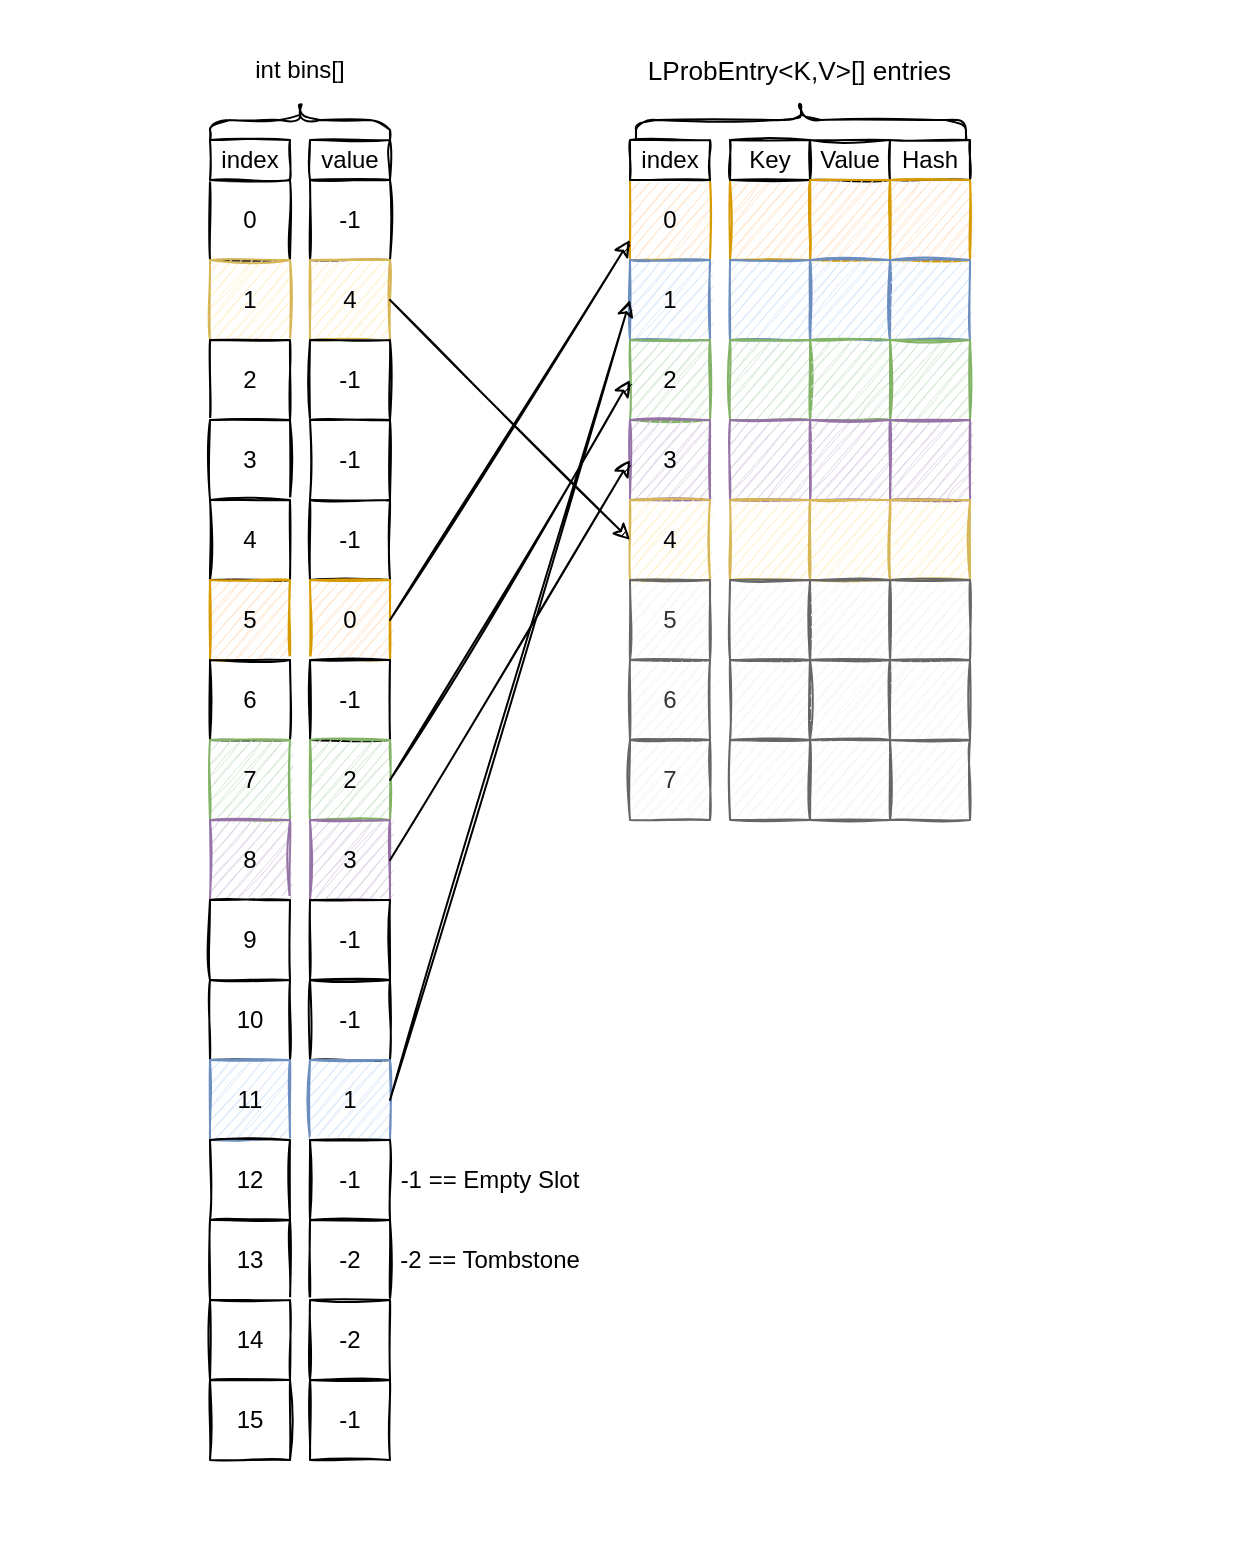<mxfile version="15.7.3" type="device"><diagram id="VCyB2EEjFXAmhxJNw5qE" name="Page-1"><mxGraphModel dx="1106" dy="920" grid="1" gridSize="10" guides="1" tooltips="1" connect="1" arrows="1" fold="1" page="1" pageScale="1" pageWidth="827" pageHeight="1169" math="0" shadow="0"><root><mxCell id="0"/><mxCell id="1" parent="0"/><mxCell id="gwKR9rSB44sMAs582ZvM-1" value="0" style="rounded=0;whiteSpace=wrap;html=1;sketch=1;" vertex="1" parent="1"><mxGeometry x="150" y="160" width="40" height="40" as="geometry"/></mxCell><mxCell id="gwKR9rSB44sMAs582ZvM-2" value="1" style="rounded=0;whiteSpace=wrap;html=1;sketch=1;fillColor=#fff2cc;strokeColor=#d6b656;" vertex="1" parent="1"><mxGeometry x="150" y="200" width="40" height="40" as="geometry"/></mxCell><mxCell id="gwKR9rSB44sMAs582ZvM-3" value="2" style="rounded=0;whiteSpace=wrap;html=1;sketch=1;" vertex="1" parent="1"><mxGeometry x="150" y="240" width="40" height="40" as="geometry"/></mxCell><mxCell id="gwKR9rSB44sMAs582ZvM-4" value="3" style="rounded=0;whiteSpace=wrap;html=1;sketch=1;" vertex="1" parent="1"><mxGeometry x="150" y="280" width="40" height="40" as="geometry"/></mxCell><mxCell id="gwKR9rSB44sMAs582ZvM-5" value="4" style="rounded=0;whiteSpace=wrap;html=1;sketch=1;" vertex="1" parent="1"><mxGeometry x="150" y="320" width="40" height="40" as="geometry"/></mxCell><mxCell id="gwKR9rSB44sMAs582ZvM-6" value="5" style="rounded=0;whiteSpace=wrap;html=1;sketch=1;fillColor=#ffe6cc;strokeColor=#d79b00;" vertex="1" parent="1"><mxGeometry x="150" y="360" width="40" height="40" as="geometry"/></mxCell><mxCell id="gwKR9rSB44sMAs582ZvM-7" value="6" style="rounded=0;whiteSpace=wrap;html=1;sketch=1;" vertex="1" parent="1"><mxGeometry x="150" y="400" width="40" height="40" as="geometry"/></mxCell><mxCell id="gwKR9rSB44sMAs582ZvM-8" value="7" style="rounded=0;whiteSpace=wrap;html=1;sketch=1;fillColor=#d5e8d4;strokeColor=#82b366;" vertex="1" parent="1"><mxGeometry x="150" y="440" width="40" height="40" as="geometry"/></mxCell><mxCell id="gwKR9rSB44sMAs582ZvM-9" value="8" style="rounded=0;whiteSpace=wrap;html=1;sketch=1;fillColor=#e1d5e7;strokeColor=#9673a6;" vertex="1" parent="1"><mxGeometry x="150" y="480" width="40" height="40" as="geometry"/></mxCell><mxCell id="gwKR9rSB44sMAs582ZvM-10" value="9" style="rounded=0;whiteSpace=wrap;html=1;sketch=1;" vertex="1" parent="1"><mxGeometry x="150" y="520" width="40" height="40" as="geometry"/></mxCell><mxCell id="gwKR9rSB44sMAs582ZvM-11" value="10" style="rounded=0;whiteSpace=wrap;html=1;sketch=1;" vertex="1" parent="1"><mxGeometry x="150" y="560" width="40" height="40" as="geometry"/></mxCell><mxCell id="gwKR9rSB44sMAs582ZvM-12" value="11" style="rounded=0;whiteSpace=wrap;html=1;sketch=1;fillColor=#dae8fc;strokeColor=#6c8ebf;" vertex="1" parent="1"><mxGeometry x="150" y="600" width="40" height="40" as="geometry"/></mxCell><mxCell id="gwKR9rSB44sMAs582ZvM-13" value="12" style="rounded=0;whiteSpace=wrap;html=1;sketch=1;" vertex="1" parent="1"><mxGeometry x="150" y="640" width="40" height="40" as="geometry"/></mxCell><mxCell id="gwKR9rSB44sMAs582ZvM-14" value="13" style="rounded=0;whiteSpace=wrap;html=1;sketch=1;" vertex="1" parent="1"><mxGeometry x="150" y="680" width="40" height="40" as="geometry"/></mxCell><mxCell id="gwKR9rSB44sMAs582ZvM-15" value="14" style="rounded=0;whiteSpace=wrap;html=1;sketch=1;" vertex="1" parent="1"><mxGeometry x="150" y="720" width="40" height="40" as="geometry"/></mxCell><mxCell id="gwKR9rSB44sMAs582ZvM-16" value="15" style="rounded=0;whiteSpace=wrap;html=1;sketch=1;" vertex="1" parent="1"><mxGeometry x="150" y="760" width="40" height="40" as="geometry"/></mxCell><mxCell id="gwKR9rSB44sMAs582ZvM-17" value="0" style="rounded=0;whiteSpace=wrap;html=1;sketch=1;fillColor=#ffe6cc;strokeColor=#d79b00;" vertex="1" parent="1"><mxGeometry x="360" y="160" width="40" height="40" as="geometry"/></mxCell><mxCell id="gwKR9rSB44sMAs582ZvM-18" value="1" style="rounded=0;whiteSpace=wrap;html=1;sketch=1;fillColor=#dae8fc;strokeColor=#6c8ebf;" vertex="1" parent="1"><mxGeometry x="360" y="200" width="40" height="40" as="geometry"/></mxCell><mxCell id="gwKR9rSB44sMAs582ZvM-19" value="2" style="rounded=0;whiteSpace=wrap;html=1;sketch=1;fillColor=#d5e8d4;strokeColor=#82b366;" vertex="1" parent="1"><mxGeometry x="360" y="240" width="40" height="40" as="geometry"/></mxCell><mxCell id="gwKR9rSB44sMAs582ZvM-20" value="3" style="rounded=0;whiteSpace=wrap;html=1;sketch=1;fillColor=#e1d5e7;strokeColor=#9673a6;" vertex="1" parent="1"><mxGeometry x="360" y="280" width="40" height="40" as="geometry"/></mxCell><mxCell id="gwKR9rSB44sMAs582ZvM-21" value="4" style="rounded=0;whiteSpace=wrap;html=1;sketch=1;fillColor=#fff2cc;strokeColor=#d6b656;" vertex="1" parent="1"><mxGeometry x="360" y="320" width="40" height="40" as="geometry"/></mxCell><mxCell id="gwKR9rSB44sMAs582ZvM-22" value="5" style="rounded=0;whiteSpace=wrap;html=1;sketch=1;fillColor=#f5f5f5;fontColor=#333333;strokeColor=#666666;" vertex="1" parent="1"><mxGeometry x="360" y="360" width="40" height="40" as="geometry"/></mxCell><mxCell id="gwKR9rSB44sMAs582ZvM-23" value="6" style="rounded=0;whiteSpace=wrap;html=1;sketch=1;fillColor=#f5f5f5;fontColor=#333333;strokeColor=#666666;" vertex="1" parent="1"><mxGeometry x="360" y="400" width="40" height="40" as="geometry"/></mxCell><mxCell id="gwKR9rSB44sMAs582ZvM-24" value="7" style="rounded=0;whiteSpace=wrap;html=1;sketch=1;fillColor=#f5f5f5;fontColor=#333333;strokeColor=#666666;" vertex="1" parent="1"><mxGeometry x="360" y="440" width="40" height="40" as="geometry"/></mxCell><mxCell id="gwKR9rSB44sMAs582ZvM-25" value="" style="rounded=0;whiteSpace=wrap;html=1;sketch=1;fillColor=#ffe6cc;strokeColor=#d79b00;" vertex="1" parent="1"><mxGeometry x="410" y="160" width="40" height="40" as="geometry"/></mxCell><mxCell id="gwKR9rSB44sMAs582ZvM-26" value="" style="rounded=0;whiteSpace=wrap;html=1;sketch=1;fillColor=#dae8fc;strokeColor=#6c8ebf;" vertex="1" parent="1"><mxGeometry x="410" y="200" width="40" height="40" as="geometry"/></mxCell><mxCell id="gwKR9rSB44sMAs582ZvM-27" value="" style="rounded=0;whiteSpace=wrap;html=1;sketch=1;fillColor=#d5e8d4;strokeColor=#82b366;" vertex="1" parent="1"><mxGeometry x="410" y="240" width="40" height="40" as="geometry"/></mxCell><mxCell id="gwKR9rSB44sMAs582ZvM-28" value="" style="rounded=0;whiteSpace=wrap;html=1;sketch=1;fillColor=#e1d5e7;strokeColor=#9673a6;" vertex="1" parent="1"><mxGeometry x="410" y="280" width="40" height="40" as="geometry"/></mxCell><mxCell id="gwKR9rSB44sMAs582ZvM-29" value="" style="rounded=0;whiteSpace=wrap;html=1;sketch=1;fillColor=#fff2cc;strokeColor=#d6b656;" vertex="1" parent="1"><mxGeometry x="410" y="320" width="40" height="40" as="geometry"/></mxCell><mxCell id="gwKR9rSB44sMAs582ZvM-30" value="" style="rounded=0;whiteSpace=wrap;html=1;sketch=1;fillColor=#f5f5f5;fontColor=#333333;strokeColor=#666666;" vertex="1" parent="1"><mxGeometry x="410" y="360" width="40" height="40" as="geometry"/></mxCell><mxCell id="gwKR9rSB44sMAs582ZvM-31" value="" style="rounded=0;whiteSpace=wrap;html=1;sketch=1;fillColor=#f5f5f5;fontColor=#333333;strokeColor=#666666;" vertex="1" parent="1"><mxGeometry x="410" y="400" width="40" height="40" as="geometry"/></mxCell><mxCell id="gwKR9rSB44sMAs582ZvM-32" value="" style="rounded=0;whiteSpace=wrap;html=1;sketch=1;fillColor=#f5f5f5;fontColor=#333333;strokeColor=#666666;" vertex="1" parent="1"><mxGeometry x="410" y="440" width="40" height="40" as="geometry"/></mxCell><mxCell id="gwKR9rSB44sMAs582ZvM-33" value="Key" style="rounded=0;whiteSpace=wrap;html=1;sketch=1;" vertex="1" parent="1"><mxGeometry x="410" y="140" width="40" height="20" as="geometry"/></mxCell><mxCell id="gwKR9rSB44sMAs582ZvM-34" value="Value" style="rounded=0;whiteSpace=wrap;html=1;sketch=1;" vertex="1" parent="1"><mxGeometry x="450" y="140" width="40" height="20" as="geometry"/></mxCell><mxCell id="gwKR9rSB44sMAs582ZvM-35" value="Hash" style="rounded=0;whiteSpace=wrap;html=1;sketch=1;" vertex="1" parent="1"><mxGeometry x="490" y="140" width="40" height="20" as="geometry"/></mxCell><mxCell id="gwKR9rSB44sMAs582ZvM-36" value="" style="rounded=0;whiteSpace=wrap;html=1;sketch=1;fillColor=#ffe6cc;strokeColor=#d79b00;" vertex="1" parent="1"><mxGeometry x="450" y="160" width="40" height="40" as="geometry"/></mxCell><mxCell id="gwKR9rSB44sMAs582ZvM-37" value="" style="rounded=0;whiteSpace=wrap;html=1;sketch=1;fillColor=#dae8fc;strokeColor=#6c8ebf;" vertex="1" parent="1"><mxGeometry x="450" y="200" width="40" height="40" as="geometry"/></mxCell><mxCell id="gwKR9rSB44sMAs582ZvM-38" value="" style="rounded=0;whiteSpace=wrap;html=1;sketch=1;fillColor=#d5e8d4;strokeColor=#82b366;" vertex="1" parent="1"><mxGeometry x="450" y="240" width="40" height="40" as="geometry"/></mxCell><mxCell id="gwKR9rSB44sMAs582ZvM-39" value="" style="rounded=0;whiteSpace=wrap;html=1;sketch=1;fillColor=#e1d5e7;strokeColor=#9673a6;" vertex="1" parent="1"><mxGeometry x="450" y="280" width="40" height="40" as="geometry"/></mxCell><mxCell id="gwKR9rSB44sMAs582ZvM-40" value="" style="rounded=0;whiteSpace=wrap;html=1;sketch=1;fillColor=#fff2cc;strokeColor=#d6b656;" vertex="1" parent="1"><mxGeometry x="450" y="320" width="40" height="40" as="geometry"/></mxCell><mxCell id="gwKR9rSB44sMAs582ZvM-41" value="" style="rounded=0;whiteSpace=wrap;html=1;sketch=1;fillColor=#f5f5f5;fontColor=#333333;strokeColor=#666666;" vertex="1" parent="1"><mxGeometry x="450" y="360" width="40" height="40" as="geometry"/></mxCell><mxCell id="gwKR9rSB44sMAs582ZvM-42" value="" style="rounded=0;whiteSpace=wrap;html=1;sketch=1;fillColor=#f5f5f5;fontColor=#333333;strokeColor=#666666;" vertex="1" parent="1"><mxGeometry x="450" y="400" width="40" height="40" as="geometry"/></mxCell><mxCell id="gwKR9rSB44sMAs582ZvM-43" value="" style="rounded=0;whiteSpace=wrap;html=1;sketch=1;fillColor=#f5f5f5;fontColor=#333333;strokeColor=#666666;" vertex="1" parent="1"><mxGeometry x="450" y="440" width="40" height="40" as="geometry"/></mxCell><mxCell id="gwKR9rSB44sMAs582ZvM-52" value="" style="rounded=0;whiteSpace=wrap;html=1;sketch=1;fillColor=#ffe6cc;strokeColor=#d79b00;" vertex="1" parent="1"><mxGeometry x="490" y="160" width="40" height="40" as="geometry"/></mxCell><mxCell id="gwKR9rSB44sMAs582ZvM-53" value="" style="rounded=0;whiteSpace=wrap;html=1;sketch=1;fillColor=#dae8fc;strokeColor=#6c8ebf;" vertex="1" parent="1"><mxGeometry x="490" y="200" width="40" height="40" as="geometry"/></mxCell><mxCell id="gwKR9rSB44sMAs582ZvM-54" value="" style="rounded=0;whiteSpace=wrap;html=1;sketch=1;fillColor=#d5e8d4;strokeColor=#82b366;" vertex="1" parent="1"><mxGeometry x="490" y="240" width="40" height="40" as="geometry"/></mxCell><mxCell id="gwKR9rSB44sMAs582ZvM-55" value="" style="rounded=0;whiteSpace=wrap;html=1;sketch=1;fillColor=#e1d5e7;strokeColor=#9673a6;" vertex="1" parent="1"><mxGeometry x="490" y="280" width="40" height="40" as="geometry"/></mxCell><mxCell id="gwKR9rSB44sMAs582ZvM-56" value="" style="rounded=0;whiteSpace=wrap;html=1;sketch=1;fillColor=#fff2cc;strokeColor=#d6b656;" vertex="1" parent="1"><mxGeometry x="490" y="320" width="40" height="40" as="geometry"/></mxCell><mxCell id="gwKR9rSB44sMAs582ZvM-57" value="" style="rounded=0;whiteSpace=wrap;html=1;sketch=1;fillColor=#f5f5f5;fontColor=#333333;strokeColor=#666666;" vertex="1" parent="1"><mxGeometry x="490" y="360" width="40" height="40" as="geometry"/></mxCell><mxCell id="gwKR9rSB44sMAs582ZvM-58" value="" style="rounded=0;whiteSpace=wrap;html=1;sketch=1;fillColor=#f5f5f5;fontColor=#333333;strokeColor=#666666;" vertex="1" parent="1"><mxGeometry x="490" y="400" width="40" height="40" as="geometry"/></mxCell><mxCell id="gwKR9rSB44sMAs582ZvM-59" value="" style="rounded=0;whiteSpace=wrap;html=1;sketch=1;fillColor=#f5f5f5;fontColor=#333333;strokeColor=#666666;" vertex="1" parent="1"><mxGeometry x="490" y="440" width="40" height="40" as="geometry"/></mxCell><mxCell id="gwKR9rSB44sMAs582ZvM-60" value="-1" style="rounded=0;whiteSpace=wrap;html=1;sketch=1;" vertex="1" parent="1"><mxGeometry x="200" y="160" width="40" height="40" as="geometry"/></mxCell><mxCell id="gwKR9rSB44sMAs582ZvM-61" value="4" style="rounded=0;whiteSpace=wrap;html=1;sketch=1;fillColor=#fff2cc;strokeColor=#d6b656;" vertex="1" parent="1"><mxGeometry x="200" y="200" width="40" height="40" as="geometry"/></mxCell><mxCell id="gwKR9rSB44sMAs582ZvM-62" value="-1" style="rounded=0;whiteSpace=wrap;html=1;sketch=1;" vertex="1" parent="1"><mxGeometry x="200" y="240" width="40" height="40" as="geometry"/></mxCell><mxCell id="gwKR9rSB44sMAs582ZvM-63" value="-1" style="rounded=0;whiteSpace=wrap;html=1;sketch=1;" vertex="1" parent="1"><mxGeometry x="200" y="280" width="40" height="40" as="geometry"/></mxCell><mxCell id="gwKR9rSB44sMAs582ZvM-64" value="-1" style="rounded=0;whiteSpace=wrap;html=1;sketch=1;" vertex="1" parent="1"><mxGeometry x="200" y="320" width="40" height="40" as="geometry"/></mxCell><mxCell id="gwKR9rSB44sMAs582ZvM-65" value="0" style="rounded=0;whiteSpace=wrap;html=1;sketch=1;fillColor=#ffe6cc;strokeColor=#d79b00;" vertex="1" parent="1"><mxGeometry x="200" y="360" width="40" height="40" as="geometry"/></mxCell><mxCell id="gwKR9rSB44sMAs582ZvM-66" value="-1" style="rounded=0;whiteSpace=wrap;html=1;sketch=1;" vertex="1" parent="1"><mxGeometry x="200" y="400" width="40" height="40" as="geometry"/></mxCell><mxCell id="gwKR9rSB44sMAs582ZvM-67" value="2" style="rounded=0;whiteSpace=wrap;html=1;sketch=1;fillColor=#d5e8d4;strokeColor=#82b366;" vertex="1" parent="1"><mxGeometry x="200" y="440" width="40" height="40" as="geometry"/></mxCell><mxCell id="gwKR9rSB44sMAs582ZvM-68" value="3" style="rounded=0;whiteSpace=wrap;html=1;sketch=1;fillColor=#e1d5e7;strokeColor=#9673a6;" vertex="1" parent="1"><mxGeometry x="200" y="480" width="40" height="40" as="geometry"/></mxCell><mxCell id="gwKR9rSB44sMAs582ZvM-69" value="-1" style="rounded=0;whiteSpace=wrap;html=1;sketch=1;" vertex="1" parent="1"><mxGeometry x="200" y="520" width="40" height="40" as="geometry"/></mxCell><mxCell id="gwKR9rSB44sMAs582ZvM-70" value="-1" style="rounded=0;whiteSpace=wrap;html=1;sketch=1;" vertex="1" parent="1"><mxGeometry x="200" y="560" width="40" height="40" as="geometry"/></mxCell><mxCell id="gwKR9rSB44sMAs582ZvM-71" value="1" style="rounded=0;whiteSpace=wrap;html=1;sketch=1;fillColor=#dae8fc;strokeColor=#6c8ebf;" vertex="1" parent="1"><mxGeometry x="200" y="600" width="40" height="40" as="geometry"/></mxCell><mxCell id="gwKR9rSB44sMAs582ZvM-72" value="-1" style="rounded=0;whiteSpace=wrap;html=1;sketch=1;" vertex="1" parent="1"><mxGeometry x="200" y="640" width="40" height="40" as="geometry"/></mxCell><mxCell id="gwKR9rSB44sMAs582ZvM-73" value="-2" style="rounded=0;whiteSpace=wrap;html=1;sketch=1;" vertex="1" parent="1"><mxGeometry x="200" y="680" width="40" height="40" as="geometry"/></mxCell><mxCell id="gwKR9rSB44sMAs582ZvM-74" value="-2" style="rounded=0;whiteSpace=wrap;html=1;sketch=1;" vertex="1" parent="1"><mxGeometry x="200" y="720" width="40" height="40" as="geometry"/></mxCell><mxCell id="gwKR9rSB44sMAs582ZvM-75" value="-1" style="rounded=0;whiteSpace=wrap;html=1;sketch=1;" vertex="1" parent="1"><mxGeometry x="200" y="760" width="40" height="40" as="geometry"/></mxCell><mxCell id="gwKR9rSB44sMAs582ZvM-76" value="" style="endArrow=classic;html=1;rounded=0;exitX=1;exitY=0.5;exitDx=0;exitDy=0;entryX=0;entryY=0.5;entryDx=0;entryDy=0;sketch=1;" edge="1" parent="1" source="gwKR9rSB44sMAs582ZvM-61" target="gwKR9rSB44sMAs582ZvM-21"><mxGeometry width="50" height="50" relative="1" as="geometry"><mxPoint x="390" y="490" as="sourcePoint"/><mxPoint x="440" y="440" as="targetPoint"/></mxGeometry></mxCell><mxCell id="gwKR9rSB44sMAs582ZvM-77" value="" style="endArrow=classic;html=1;rounded=0;sketch=1;exitX=1;exitY=0.5;exitDx=0;exitDy=0;entryX=0;entryY=0.75;entryDx=0;entryDy=0;" edge="1" parent="1" source="gwKR9rSB44sMAs582ZvM-65" target="gwKR9rSB44sMAs582ZvM-17"><mxGeometry width="50" height="50" relative="1" as="geometry"><mxPoint x="390" y="490" as="sourcePoint"/><mxPoint x="440" y="440" as="targetPoint"/></mxGeometry></mxCell><mxCell id="gwKR9rSB44sMAs582ZvM-78" value="" style="endArrow=classic;html=1;rounded=0;sketch=1;exitX=1;exitY=0.5;exitDx=0;exitDy=0;entryX=0;entryY=0.5;entryDx=0;entryDy=0;" edge="1" parent="1" source="gwKR9rSB44sMAs582ZvM-67" target="gwKR9rSB44sMAs582ZvM-19"><mxGeometry width="50" height="50" relative="1" as="geometry"><mxPoint x="390" y="490" as="sourcePoint"/><mxPoint x="440" y="440" as="targetPoint"/></mxGeometry></mxCell><mxCell id="gwKR9rSB44sMAs582ZvM-79" value="" style="endArrow=classic;html=1;rounded=0;sketch=1;exitX=1;exitY=0.5;exitDx=0;exitDy=0;entryX=0;entryY=0.5;entryDx=0;entryDy=0;" edge="1" parent="1" source="gwKR9rSB44sMAs582ZvM-68" target="gwKR9rSB44sMAs582ZvM-20"><mxGeometry width="50" height="50" relative="1" as="geometry"><mxPoint x="250" y="470" as="sourcePoint"/><mxPoint x="370" y="270" as="targetPoint"/></mxGeometry></mxCell><mxCell id="gwKR9rSB44sMAs582ZvM-80" value="" style="endArrow=classic;html=1;rounded=0;sketch=1;exitX=1;exitY=0.5;exitDx=0;exitDy=0;entryX=0;entryY=0.5;entryDx=0;entryDy=0;" edge="1" parent="1" source="gwKR9rSB44sMAs582ZvM-71" target="gwKR9rSB44sMAs582ZvM-18"><mxGeometry width="50" height="50" relative="1" as="geometry"><mxPoint x="390" y="490" as="sourcePoint"/><mxPoint x="440" y="440" as="targetPoint"/></mxGeometry></mxCell><mxCell id="gwKR9rSB44sMAs582ZvM-81" value="index" style="rounded=0;whiteSpace=wrap;html=1;sketch=1;" vertex="1" parent="1"><mxGeometry x="150" y="140" width="40" height="20" as="geometry"/></mxCell><mxCell id="gwKR9rSB44sMAs582ZvM-82" value="value" style="rounded=0;whiteSpace=wrap;html=1;sketch=1;" vertex="1" parent="1"><mxGeometry x="200" y="140" width="40" height="20" as="geometry"/></mxCell><mxCell id="gwKR9rSB44sMAs582ZvM-83" value="index" style="rounded=0;whiteSpace=wrap;html=1;sketch=1;" vertex="1" parent="1"><mxGeometry x="360" y="140" width="40" height="20" as="geometry"/></mxCell><mxCell id="gwKR9rSB44sMAs582ZvM-84" value="-1 == Empty Slot" style="text;html=1;strokeColor=none;fillColor=none;align=center;verticalAlign=middle;whiteSpace=wrap;rounded=0;sketch=1;" vertex="1" parent="1"><mxGeometry x="240" y="645" width="100" height="30" as="geometry"/></mxCell><mxCell id="gwKR9rSB44sMAs582ZvM-85" value="-2 == Tombstone" style="text;html=1;strokeColor=none;fillColor=none;align=center;verticalAlign=middle;whiteSpace=wrap;rounded=0;sketch=1;" vertex="1" parent="1"><mxGeometry x="240" y="685" width="100" height="30" as="geometry"/></mxCell><mxCell id="gwKR9rSB44sMAs582ZvM-86" value="" style="shape=curlyBracket;whiteSpace=wrap;html=1;rounded=1;sketch=1;rotation=90;" vertex="1" parent="1"><mxGeometry x="185" y="85" width="20" height="90" as="geometry"/></mxCell><mxCell id="gwKR9rSB44sMAs582ZvM-87" value="" style="shape=curlyBracket;whiteSpace=wrap;html=1;rounded=1;sketch=1;rotation=90;" vertex="1" parent="1"><mxGeometry x="435.5" y="47.5" width="20" height="165" as="geometry"/></mxCell><mxCell id="gwKR9rSB44sMAs582ZvM-88" value="int bins[]" style="text;html=1;strokeColor=none;fillColor=none;align=center;verticalAlign=middle;whiteSpace=wrap;rounded=0;sketch=1;" vertex="1" parent="1"><mxGeometry x="165" y="90" width="60" height="30" as="geometry"/></mxCell><mxCell id="gwKR9rSB44sMAs582ZvM-89" value="&lt;pre style=&quot;font-size: 9.8pt&quot;&gt;&lt;span style=&quot;background-color: rgb(255 , 255 , 255)&quot;&gt;&lt;font face=&quot;Helvetica&quot;&gt;LProbEntry&amp;lt;K,V&amp;gt;[] entries &lt;/font&gt;&lt;/span&gt;&lt;/pre&gt;" style="text;html=1;align=center;verticalAlign=middle;resizable=0;points=[];autosize=1;strokeColor=none;fillColor=none;" vertex="1" parent="1"><mxGeometry x="360.5" y="80" width="170" height="50" as="geometry"/></mxCell><mxCell id="gwKR9rSB44sMAs582ZvM-90" value="" style="rounded=0;whiteSpace=wrap;html=1;labelBackgroundColor=#FFFFFF;sketch=1;fontFamily=Helvetica;fontColor=#000000;fillColor=none;strokeColor=none;" vertex="1" parent="1"><mxGeometry x="45" y="70" width="625" height="770" as="geometry"/></mxCell></root></mxGraphModel></diagram></mxfile>
